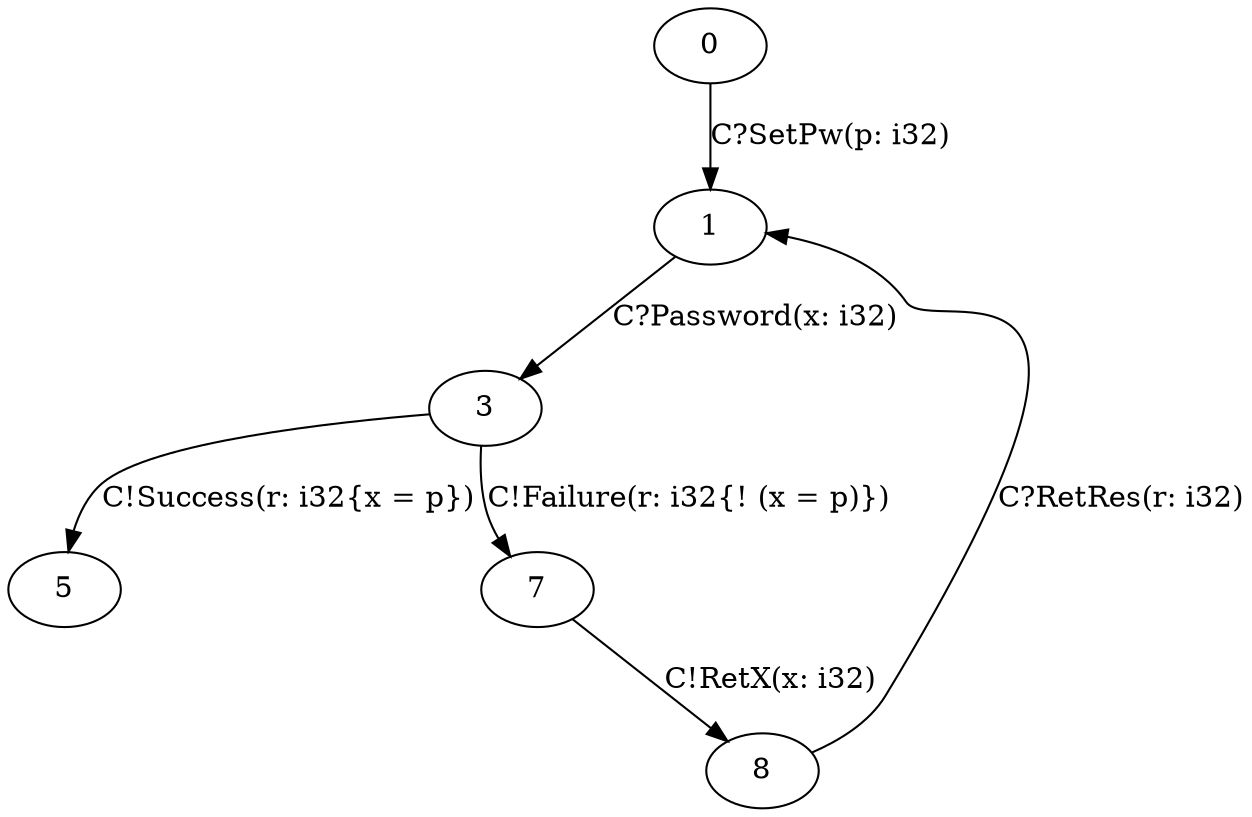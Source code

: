 digraph S {
  0;
  1;
  3;
  5;
  7;
  8;
  
  
  0 -> 1 [label="C?SetPw(p: i32)", ];
  1 -> 3 [label="C?Password(x: i32)", ];
  3 -> 5 [label="C!Success(r: i32{x = p})", ];
  3 -> 7 [label="C!Failure(r: i32{! (x = p)})", ];
  7 -> 8 [label="C!RetX(x: i32)", ];
  8 -> 1 [label="C?RetRes(r: i32)", ];
  
  }


